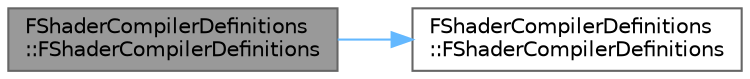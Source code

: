 digraph "FShaderCompilerDefinitions::FShaderCompilerDefinitions"
{
 // INTERACTIVE_SVG=YES
 // LATEX_PDF_SIZE
  bgcolor="transparent";
  edge [fontname=Helvetica,fontsize=10,labelfontname=Helvetica,labelfontsize=10];
  node [fontname=Helvetica,fontsize=10,shape=box,height=0.2,width=0.4];
  rankdir="LR";
  Node1 [id="Node000001",label="FShaderCompilerDefinitions\l::FShaderCompilerDefinitions",height=0.2,width=0.4,color="gray40", fillcolor="grey60", style="filled", fontcolor="black",tooltip=" "];
  Node1 -> Node2 [id="edge1_Node000001_Node000002",color="steelblue1",style="solid",tooltip=" "];
  Node2 [id="Node000002",label="FShaderCompilerDefinitions\l::FShaderCompilerDefinitions",height=0.2,width=0.4,color="grey40", fillcolor="white", style="filled",URL="$d8/d79/classFShaderCompilerDefinitions.html#a468f1ec1ccf7298ebeb9b2d720fdef34",tooltip=" "];
}
